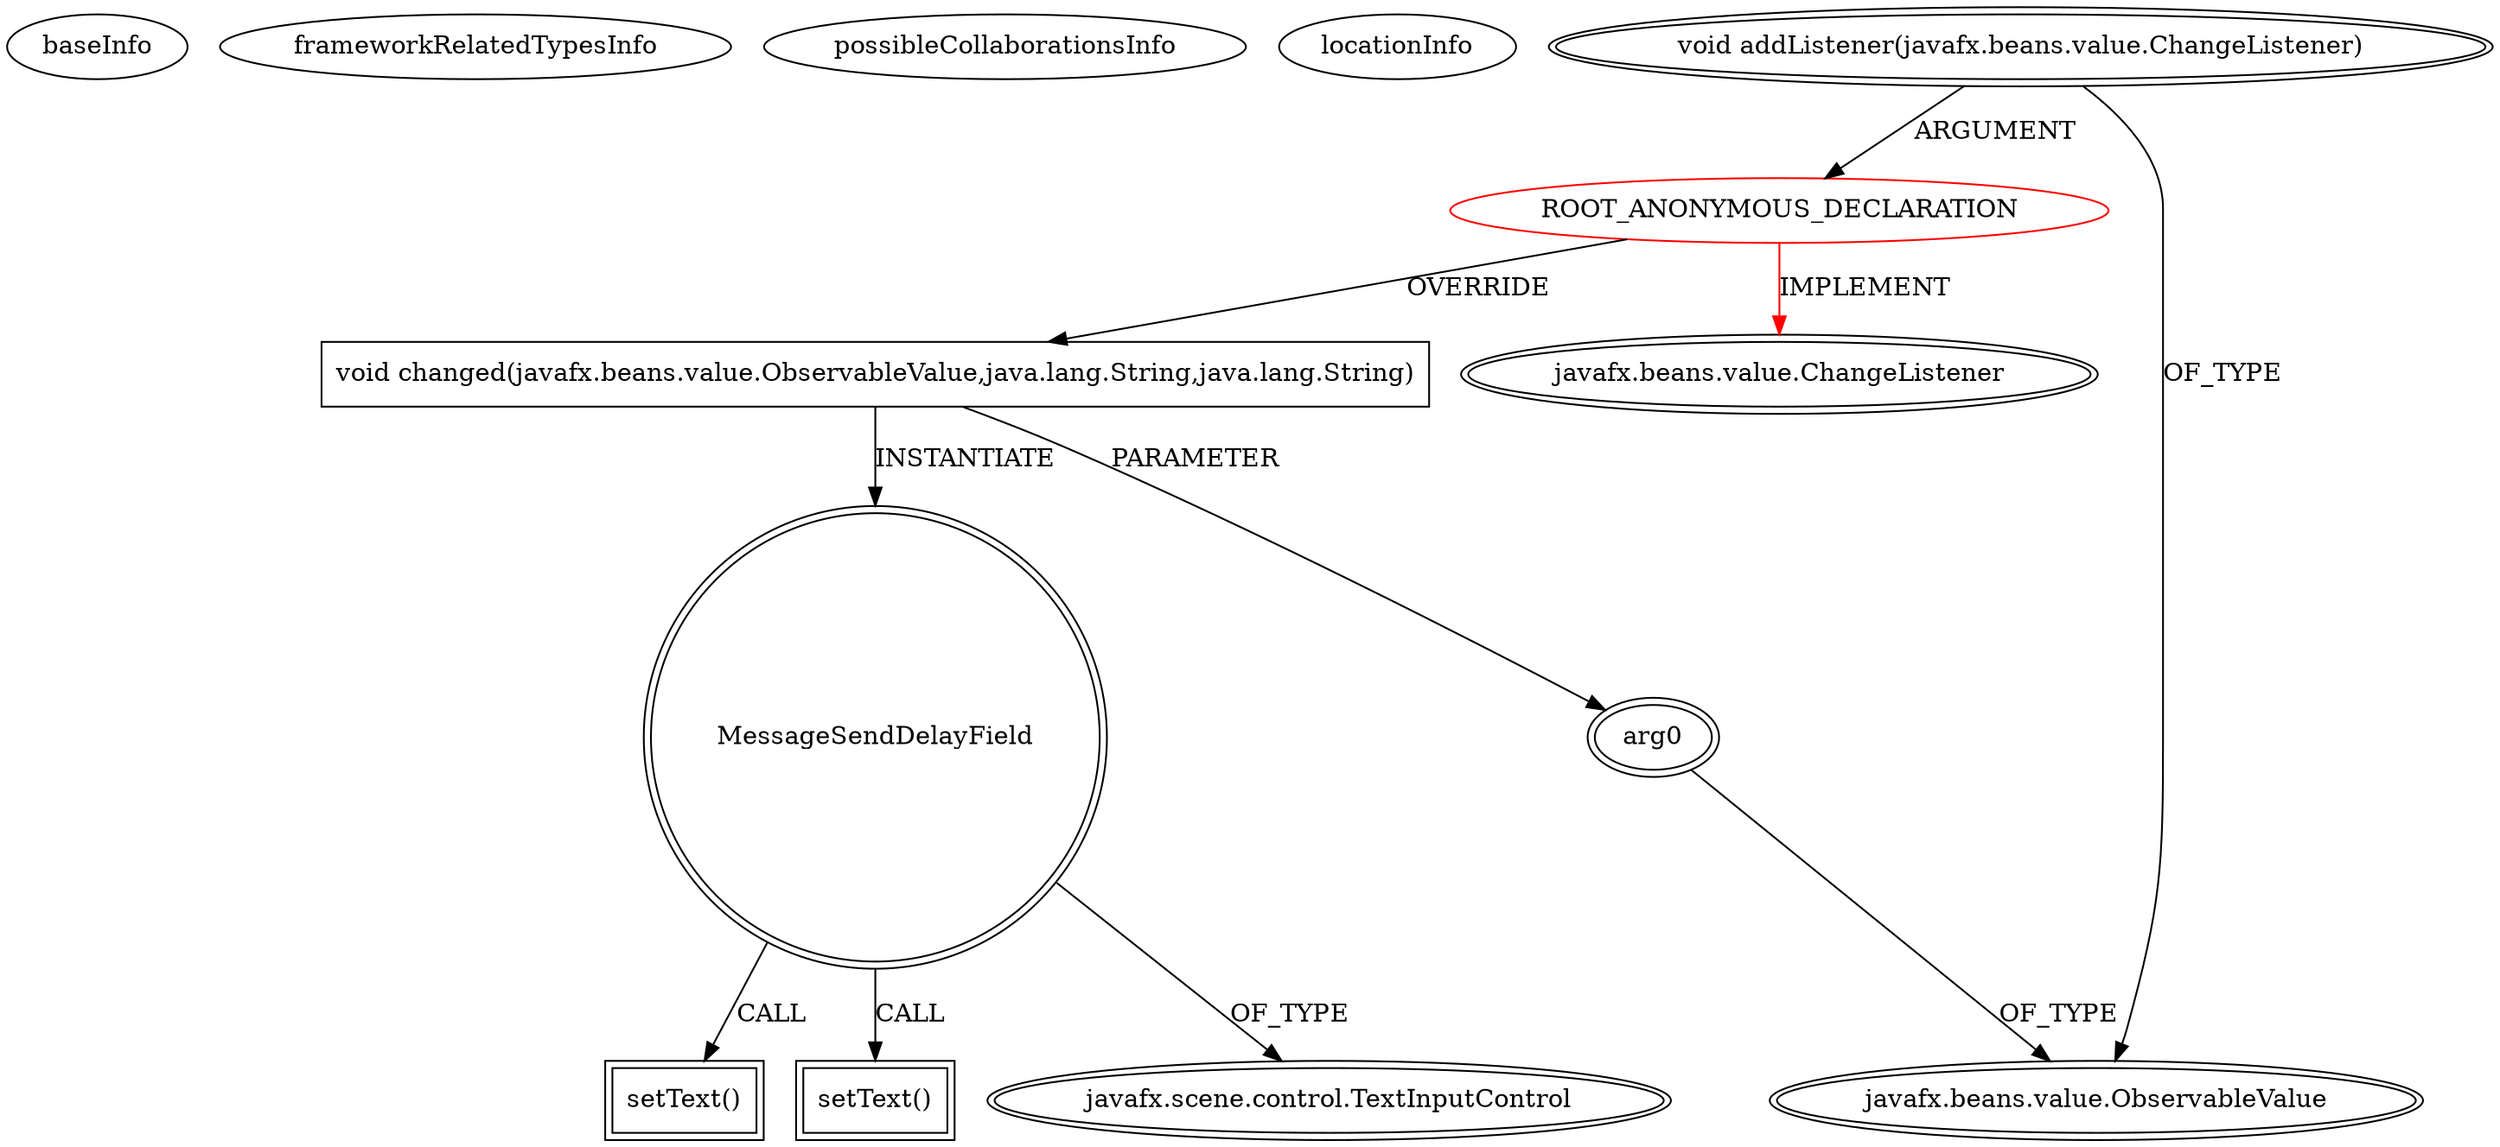 digraph {
baseInfo[graphId=1498,category="extension_graph",isAnonymous=true,possibleRelation=false]
frameworkRelatedTypesInfo[0="javafx.beans.value.ChangeListener"]
possibleCollaborationsInfo[]
locationInfo[projectName="Totenfluch-TPrivateChat-Client",filePath="/Totenfluch-TPrivateChat-Client/TPrivateChat-Client-master/TPvtChat-C/src/me/Totenfluch/pack/Main.java",contextSignature="void start(javafx.stage.Stage)",graphId="1498"]
0[label="ROOT_ANONYMOUS_DECLARATION",vertexType="ROOT_ANONYMOUS_DECLARATION",isFrameworkType=false,color=red]
1[label="javafx.beans.value.ChangeListener",vertexType="FRAMEWORK_INTERFACE_TYPE",isFrameworkType=true,peripheries=2]
2[label="void addListener(javafx.beans.value.ChangeListener)",vertexType="OUTSIDE_CALL",isFrameworkType=true,peripheries=2]
3[label="javafx.beans.value.ObservableValue",vertexType="FRAMEWORK_INTERFACE_TYPE",isFrameworkType=true,peripheries=2]
4[label="void changed(javafx.beans.value.ObservableValue,java.lang.String,java.lang.String)",vertexType="OVERRIDING_METHOD_DECLARATION",isFrameworkType=false,shape=box]
5[label="arg0",vertexType="PARAMETER_DECLARATION",isFrameworkType=true,peripheries=2]
7[label="MessageSendDelayField",vertexType="VARIABLE_EXPRESION",isFrameworkType=true,peripheries=2,shape=circle]
9[label="javafx.scene.control.TextInputControl",vertexType="FRAMEWORK_CLASS_TYPE",isFrameworkType=true,peripheries=2]
8[label="setText()",vertexType="INSIDE_CALL",isFrameworkType=true,peripheries=2,shape=box]
11[label="setText()",vertexType="INSIDE_CALL",isFrameworkType=true,peripheries=2,shape=box]
0->1[label="IMPLEMENT",color=red]
2->0[label="ARGUMENT"]
2->3[label="OF_TYPE"]
0->4[label="OVERRIDE"]
5->3[label="OF_TYPE"]
4->5[label="PARAMETER"]
4->7[label="INSTANTIATE"]
7->9[label="OF_TYPE"]
7->8[label="CALL"]
7->11[label="CALL"]
}
